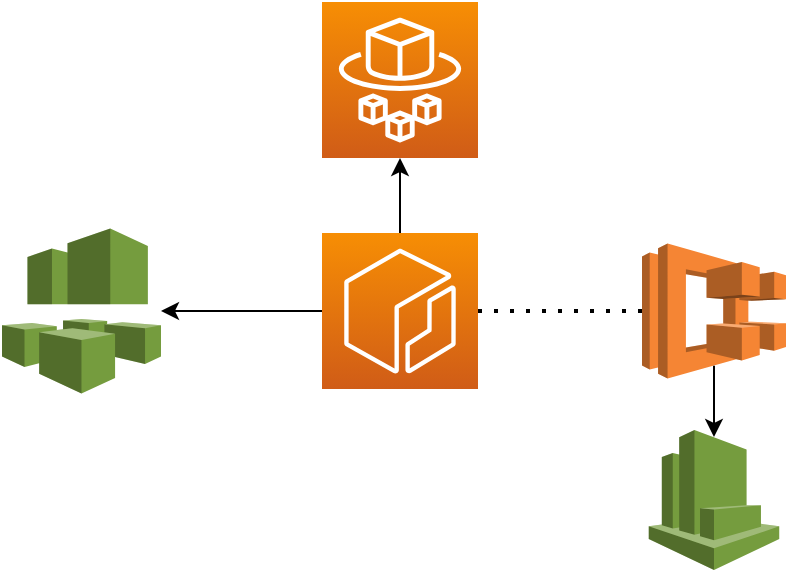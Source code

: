 <mxfile version="13.6.3" type="device"><diagram id="Ht1M8jgEwFfnCIfOTk4-" name="Page-1"><mxGraphModel dx="784" dy="1137" grid="1" gridSize="10" guides="1" tooltips="1" connect="1" arrows="1" fold="1" page="1" pageScale="1" pageWidth="1169" pageHeight="827" math="0" shadow="0"><root><mxCell id="0"/><mxCell id="1" parent="0"/><mxCell id="qqO_8IGyEFQpToXdmz6E-1" value="" style="outlineConnect=0;fontColor=#232F3E;gradientColor=#F78E04;gradientDirection=north;fillColor=#D05C17;strokeColor=#ffffff;dashed=0;verticalLabelPosition=bottom;verticalAlign=top;align=center;html=1;fontSize=12;fontStyle=0;aspect=fixed;shape=mxgraph.aws4.resourceIcon;resIcon=mxgraph.aws4.fargate;" vertex="1" parent="1"><mxGeometry x="360" y="200" width="78" height="78" as="geometry"/></mxCell><mxCell id="qqO_8IGyEFQpToXdmz6E-2" value="" style="outlineConnect=0;dashed=0;verticalLabelPosition=bottom;verticalAlign=top;align=center;html=1;shape=mxgraph.aws3.ec2_systems_manager;fillColor=#759C3E;gradientColor=none;" vertex="1" parent="1"><mxGeometry x="200" y="313.25" width="79.5" height="82.5" as="geometry"/></mxCell><mxCell id="qqO_8IGyEFQpToXdmz6E-3" value="" style="outlineConnect=0;fontColor=#232F3E;gradientColor=#F78E04;gradientDirection=north;fillColor=#D05C17;strokeColor=#ffffff;dashed=0;verticalLabelPosition=bottom;verticalAlign=top;align=center;html=1;fontSize=12;fontStyle=0;aspect=fixed;shape=mxgraph.aws4.resourceIcon;resIcon=mxgraph.aws4.ecr;" vertex="1" parent="1"><mxGeometry x="360" y="315.5" width="78" height="78" as="geometry"/></mxCell><mxCell id="qqO_8IGyEFQpToXdmz6E-5" value="" style="outlineConnect=0;dashed=0;verticalLabelPosition=bottom;verticalAlign=top;align=center;html=1;shape=mxgraph.aws3.ecs;fillColor=#F58534;gradientColor=none;" vertex="1" parent="1"><mxGeometry x="520" y="320.75" width="72" height="67.5" as="geometry"/></mxCell><mxCell id="qqO_8IGyEFQpToXdmz6E-7" value="" style="endArrow=classic;html=1;fontSize=13;" edge="1" parent="1" source="qqO_8IGyEFQpToXdmz6E-3" target="qqO_8IGyEFQpToXdmz6E-2"><mxGeometry width="50" height="50" relative="1" as="geometry"><mxPoint x="450" y="500" as="sourcePoint"/><mxPoint x="500" y="450" as="targetPoint"/></mxGeometry></mxCell><mxCell id="qqO_8IGyEFQpToXdmz6E-9" value="" style="endArrow=classic;html=1;fontSize=13;" edge="1" parent="1" source="qqO_8IGyEFQpToXdmz6E-3" target="qqO_8IGyEFQpToXdmz6E-1"><mxGeometry width="50" height="50" relative="1" as="geometry"><mxPoint x="450" y="500" as="sourcePoint"/><mxPoint x="500" y="450" as="targetPoint"/></mxGeometry></mxCell><mxCell id="qqO_8IGyEFQpToXdmz6E-10" value="" style="endArrow=none;dashed=1;html=1;dashPattern=1 3;strokeWidth=2;fontSize=13;" edge="1" parent="1" source="qqO_8IGyEFQpToXdmz6E-3" target="qqO_8IGyEFQpToXdmz6E-5"><mxGeometry width="50" height="50" relative="1" as="geometry"><mxPoint x="450" y="500" as="sourcePoint"/><mxPoint x="500" y="450" as="targetPoint"/></mxGeometry></mxCell><mxCell id="qqO_8IGyEFQpToXdmz6E-11" value="" style="outlineConnect=0;dashed=0;verticalLabelPosition=bottom;verticalAlign=top;align=center;html=1;shape=mxgraph.aws3.cloudwatch;fillColor=#759C3E;gradientColor=none;fontSize=13;" vertex="1" parent="1"><mxGeometry x="523.37" y="414" width="65.25" height="70" as="geometry"/></mxCell><mxCell id="qqO_8IGyEFQpToXdmz6E-12" value="" style="endArrow=classic;html=1;fontSize=13;exitX=0.5;exitY=0.905;exitDx=0;exitDy=0;exitPerimeter=0;entryX=0.5;entryY=0.05;entryDx=0;entryDy=0;entryPerimeter=0;" edge="1" parent="1" source="qqO_8IGyEFQpToXdmz6E-5" target="qqO_8IGyEFQpToXdmz6E-11"><mxGeometry width="50" height="50" relative="1" as="geometry"><mxPoint x="450" y="500" as="sourcePoint"/><mxPoint x="500" y="450" as="targetPoint"/></mxGeometry></mxCell></root></mxGraphModel></diagram></mxfile>
